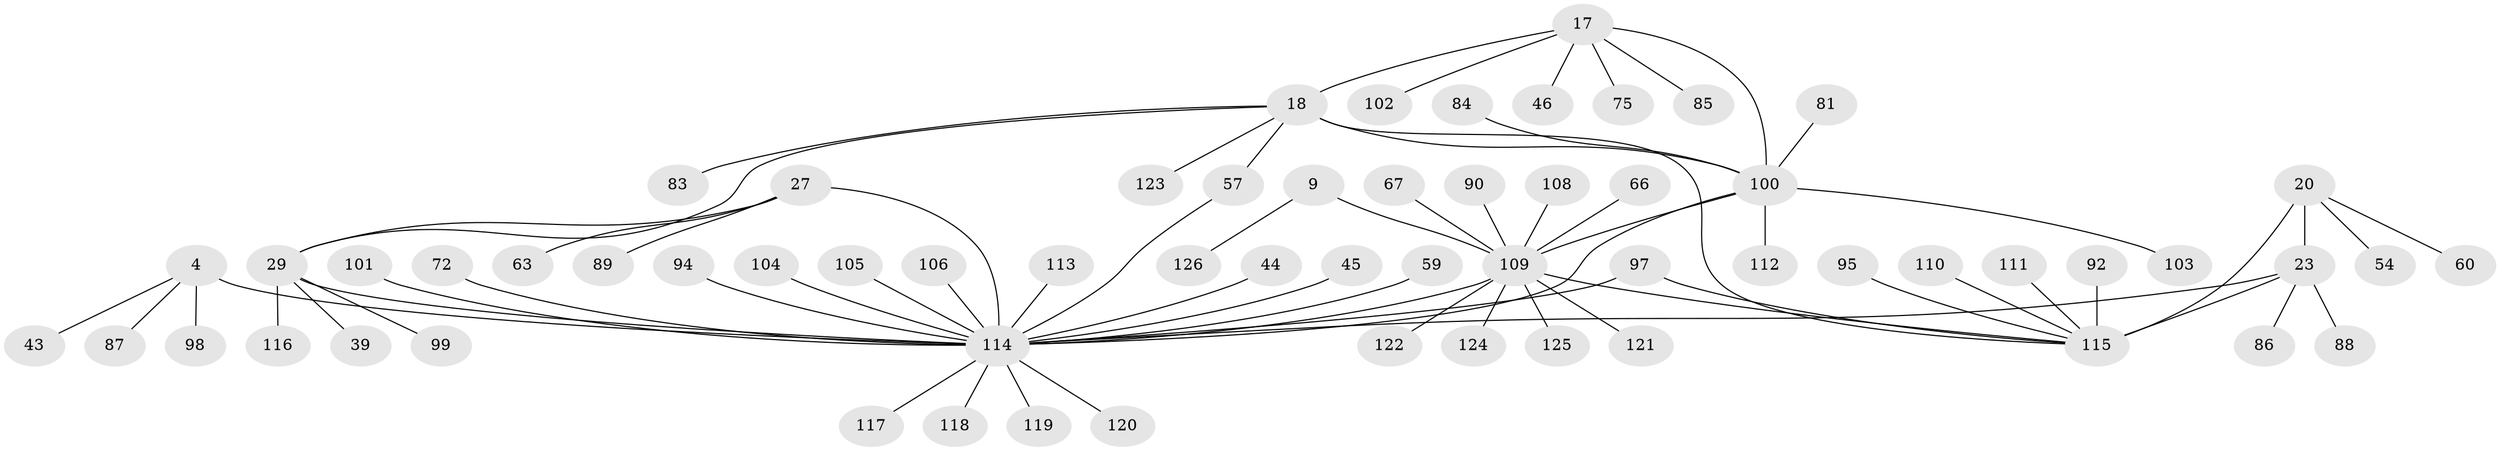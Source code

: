 // original degree distribution, {6: 0.03968253968253968, 14: 0.015873015873015872, 9: 0.03968253968253968, 7: 0.047619047619047616, 8: 0.031746031746031744, 5: 0.015873015873015872, 12: 0.007936507936507936, 11: 0.015873015873015872, 15: 0.007936507936507936, 10: 0.015873015873015872, 1: 0.5952380952380952, 2: 0.1349206349206349, 3: 0.023809523809523808, 4: 0.007936507936507936}
// Generated by graph-tools (version 1.1) at 2025/54/03/09/25 04:54:39]
// undirected, 63 vertices, 71 edges
graph export_dot {
graph [start="1"]
  node [color=gray90,style=filled];
  4 [super="+1"];
  9 [super="+7"];
  17 [super="+15"];
  18 [super="+14"];
  20 [super="+19"];
  23 [super="+22"];
  27 [super="+26"];
  29 [super="+25"];
  39;
  43;
  44;
  45;
  46;
  54;
  57;
  59;
  60;
  63;
  66;
  67 [super="+38"];
  72;
  75;
  81 [super="+50"];
  83 [super="+74"];
  84;
  85;
  86;
  87;
  88;
  89;
  90;
  92;
  94 [super="+70"];
  95;
  97 [super="+82"];
  98;
  99;
  100 [super="+64+69+78"];
  101;
  102;
  103;
  104;
  105;
  106;
  108;
  109 [super="+73+79+11+12+40+48+61"];
  110;
  111;
  112;
  113;
  114 [super="+53+107+68+31+33+42"];
  115 [super="+37+24+91+32"];
  116;
  117;
  118 [super="+96"];
  119 [super="+80"];
  120 [super="+71+93"];
  121;
  122;
  123;
  124;
  125 [super="+77"];
  126 [super="+65"];
  4 -- 43;
  4 -- 98;
  4 -- 87;
  4 -- 114 [weight=8];
  9 -- 126;
  9 -- 109 [weight=8];
  17 -- 18 [weight=4];
  17 -- 46;
  17 -- 102;
  17 -- 85;
  17 -- 75;
  17 -- 100 [weight=4];
  18 -- 29;
  18 -- 57;
  18 -- 115 [weight=3];
  18 -- 123;
  18 -- 83;
  18 -- 100 [weight=4];
  20 -- 23 [weight=4];
  20 -- 54;
  20 -- 60;
  20 -- 115 [weight=4];
  23 -- 88;
  23 -- 86;
  23 -- 115 [weight=4];
  23 -- 114 [weight=2];
  27 -- 29 [weight=4];
  27 -- 63;
  27 -- 89;
  27 -- 114 [weight=5];
  29 -- 39;
  29 -- 99;
  29 -- 116;
  29 -- 114 [weight=4];
  44 -- 114;
  45 -- 114;
  57 -- 114;
  59 -- 114;
  66 -- 109;
  67 -- 109;
  72 -- 114;
  81 -- 100;
  84 -- 100;
  90 -- 109;
  92 -- 115;
  94 -- 114;
  95 -- 115;
  97 -- 115;
  97 -- 114;
  100 -- 103;
  100 -- 109;
  100 -- 112;
  100 -- 114 [weight=2];
  101 -- 114;
  104 -- 114;
  105 -- 114;
  106 -- 114;
  108 -- 109;
  109 -- 114 [weight=4];
  109 -- 121;
  109 -- 122;
  109 -- 124;
  109 -- 125;
  109 -- 115;
  110 -- 115;
  111 -- 115;
  113 -- 114;
  114 -- 119;
  114 -- 118;
  114 -- 117;
  114 -- 120;
}
